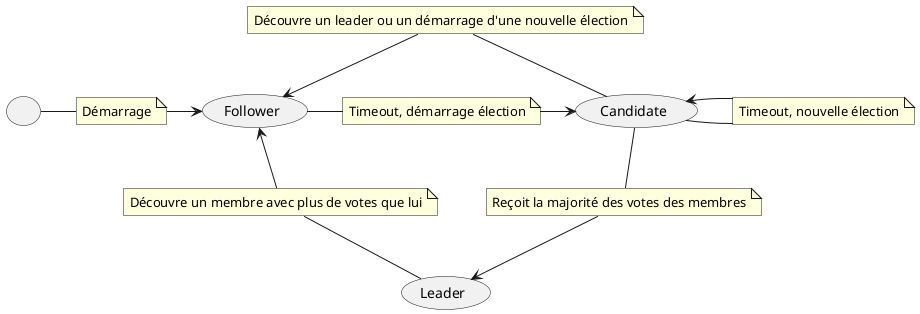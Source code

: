 @startuml

note "Démarrage" as start
note "Timeout, démarrage élection" as timeout
note "Timeout, nouvelle élection" as newelec
note "Reçoit la majorité des votes des membres" as elected
note "Découvre un membre avec plus de votes que lui" as rejected
note "Découvre un leader ou un démarrage d'une nouvelle élection" as goback

( ) -right- start
start -right-> (Follower)
(Follower) -right- timeout
timeout -right-> (Candidate)
(Candidate) -right- newelec
newelec -left-> (Candidate)
(Candidate) -down- elected
elected -down-> (Leader)
(Leader) -up- rejected
rejected -up-> (Follower)
(Candidate) -up- goback
goback -down-> (Follower)

@enduml
